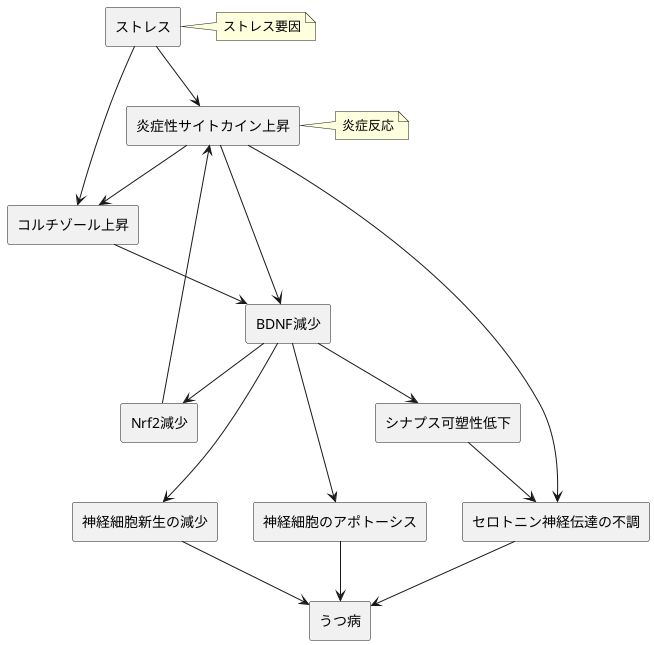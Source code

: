 @startuml
top to bottom direction

rectangle ストレス as Stress
rectangle "コルチゾール上昇" as Cortisol
rectangle "炎症性サイトカイン上昇" as Cytokine
rectangle "BDNF減少" as BDNF
rectangle "Nrf2減少" as Nrf2
rectangle "神経細胞新生の減少" as DecreaseInNewGrowth
rectangle "シナプス可塑性低下" as Synapse
rectangle "神経細胞のアポトーシス" as Apoptosis
rectangle "セロトニン神経伝達の不調" as Serotonin
rectangle うつ病 as Depression

Stress --> Cortisol
Stress --> Cytokine
Cytokine --> Cortisol
Cortisol --> BDNF
Cytokine --> BDNF
BDNF --> DecreaseInNewGrowth
BDNF --> Apoptosis
BDNF --> Synapse
' BDNF --> Cortisol
BDNF --> Nrf2
Nrf2 --> Cytokine
Synapse --> Serotonin

Cytokine --> Serotonin

DecreaseInNewGrowth --> Depression
Serotonin --> Depression
Apoptosis --> Depression

note right of Stress : ストレス要因
note right of Cytokine : 炎症反応
@enduml
